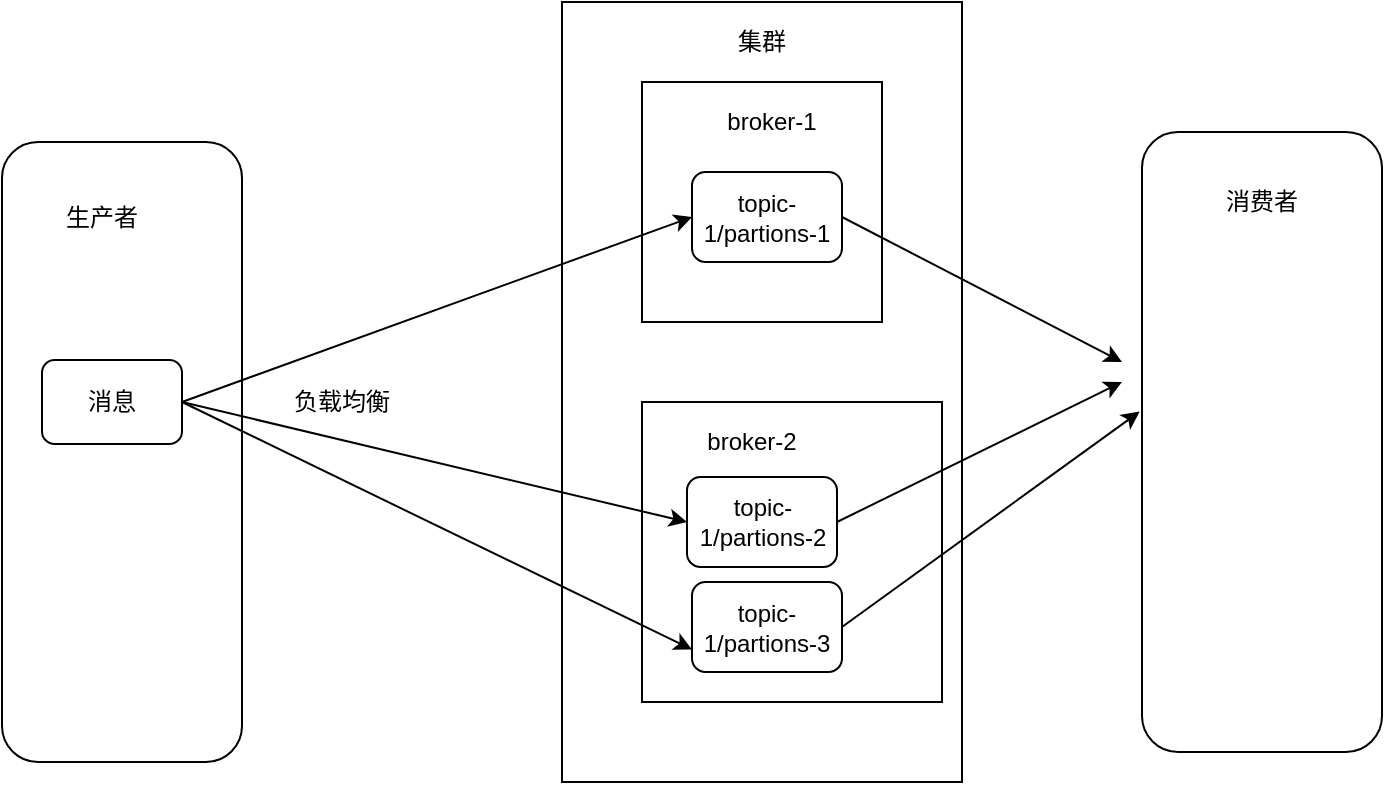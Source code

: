 <mxfile version="10.5.2" type="github"><diagram id="7fy7yBIrwQYgOLBa3Nu9" name="Page-1"><mxGraphModel dx="834" dy="502" grid="1" gridSize="10" guides="1" tooltips="1" connect="1" arrows="1" fold="1" page="1" pageScale="1" pageWidth="850" pageHeight="1100" math="0" shadow="0"><root><mxCell id="0"/><mxCell id="1" parent="0"/><mxCell id="7_Yu6kQQHc4y3qjdYOkN-1" value="" style="rounded=0;whiteSpace=wrap;html=1;" vertex="1" parent="1"><mxGeometry x="300" y="160" width="200" height="390" as="geometry"/></mxCell><mxCell id="7_Yu6kQQHc4y3qjdYOkN-2" value="集群" style="text;html=1;strokeColor=none;fillColor=none;align=center;verticalAlign=middle;whiteSpace=wrap;rounded=0;" vertex="1" parent="1"><mxGeometry x="380" y="170" width="40" height="20" as="geometry"/></mxCell><mxCell id="7_Yu6kQQHc4y3qjdYOkN-3" value="" style="whiteSpace=wrap;html=1;aspect=fixed;" vertex="1" parent="1"><mxGeometry x="340" y="200" width="120" height="120" as="geometry"/></mxCell><mxCell id="7_Yu6kQQHc4y3qjdYOkN-4" value="" style="whiteSpace=wrap;html=1;aspect=fixed;" vertex="1" parent="1"><mxGeometry x="340" y="360" width="150" height="150" as="geometry"/></mxCell><mxCell id="7_Yu6kQQHc4y3qjdYOkN-5" value="broker-1" style="text;html=1;strokeColor=none;fillColor=none;align=center;verticalAlign=middle;whiteSpace=wrap;rounded=0;" vertex="1" parent="1"><mxGeometry x="380" y="210" width="50" height="20" as="geometry"/></mxCell><mxCell id="7_Yu6kQQHc4y3qjdYOkN-6" value="broker-2" style="text;html=1;strokeColor=none;fillColor=none;align=center;verticalAlign=middle;whiteSpace=wrap;rounded=0;" vertex="1" parent="1"><mxGeometry x="370" y="370" width="50" height="20" as="geometry"/></mxCell><mxCell id="7_Yu6kQQHc4y3qjdYOkN-7" value="topic-1/partions-1" style="rounded=1;whiteSpace=wrap;html=1;" vertex="1" parent="1"><mxGeometry x="365" y="245" width="75" height="45" as="geometry"/></mxCell><mxCell id="7_Yu6kQQHc4y3qjdYOkN-8" value="topic-1/partions-3" style="rounded=1;whiteSpace=wrap;html=1;" vertex="1" parent="1"><mxGeometry x="365" y="450" width="75" height="45" as="geometry"/></mxCell><mxCell id="7_Yu6kQQHc4y3qjdYOkN-9" value="topic-1/partions-2" style="rounded=1;whiteSpace=wrap;html=1;" vertex="1" parent="1"><mxGeometry x="362.5" y="397.5" width="75" height="45" as="geometry"/></mxCell><mxCell id="7_Yu6kQQHc4y3qjdYOkN-16" value="" style="rounded=1;whiteSpace=wrap;html=1;" vertex="1" parent="1"><mxGeometry x="20" y="230" width="120" height="310" as="geometry"/></mxCell><mxCell id="7_Yu6kQQHc4y3qjdYOkN-17" value="消息" style="rounded=1;whiteSpace=wrap;html=1;" vertex="1" parent="1"><mxGeometry x="40" y="339" width="70" height="42" as="geometry"/></mxCell><mxCell id="7_Yu6kQQHc4y3qjdYOkN-18" value="生产者" style="text;html=1;strokeColor=none;fillColor=none;align=center;verticalAlign=middle;whiteSpace=wrap;rounded=0;" vertex="1" parent="1"><mxGeometry x="50" y="258" width="40" height="20" as="geometry"/></mxCell><mxCell id="7_Yu6kQQHc4y3qjdYOkN-19" value="" style="endArrow=classic;html=1;entryX=0;entryY=0.5;entryDx=0;entryDy=0;exitX=1;exitY=0.5;exitDx=0;exitDy=0;" edge="1" parent="1" source="7_Yu6kQQHc4y3qjdYOkN-17" target="7_Yu6kQQHc4y3qjdYOkN-7"><mxGeometry width="50" height="50" relative="1" as="geometry"><mxPoint x="170" y="340" as="sourcePoint"/><mxPoint x="220" y="290" as="targetPoint"/></mxGeometry></mxCell><mxCell id="7_Yu6kQQHc4y3qjdYOkN-20" value="" style="endArrow=classic;html=1;entryX=0;entryY=0.5;entryDx=0;entryDy=0;exitX=1;exitY=0.5;exitDx=0;exitDy=0;" edge="1" parent="1" source="7_Yu6kQQHc4y3qjdYOkN-17" target="7_Yu6kQQHc4y3qjdYOkN-9"><mxGeometry width="50" height="50" relative="1" as="geometry"><mxPoint x="160" y="420" as="sourcePoint"/><mxPoint x="210" y="370" as="targetPoint"/></mxGeometry></mxCell><mxCell id="7_Yu6kQQHc4y3qjdYOkN-21" value="" style="endArrow=classic;html=1;entryX=0;entryY=0.75;entryDx=0;entryDy=0;" edge="1" parent="1" target="7_Yu6kQQHc4y3qjdYOkN-8"><mxGeometry width="50" height="50" relative="1" as="geometry"><mxPoint x="110" y="360" as="sourcePoint"/><mxPoint x="190" y="390" as="targetPoint"/></mxGeometry></mxCell><mxCell id="7_Yu6kQQHc4y3qjdYOkN-22" value="负载均衡" style="text;html=1;strokeColor=none;fillColor=none;align=center;verticalAlign=middle;whiteSpace=wrap;rounded=0;" vertex="1" parent="1"><mxGeometry x="160" y="350" width="60" height="20" as="geometry"/></mxCell><mxCell id="7_Yu6kQQHc4y3qjdYOkN-25" value="" style="rounded=1;whiteSpace=wrap;html=1;" vertex="1" parent="1"><mxGeometry x="590" y="225" width="120" height="310" as="geometry"/></mxCell><mxCell id="7_Yu6kQQHc4y3qjdYOkN-26" value="消费者" style="text;html=1;strokeColor=none;fillColor=none;align=center;verticalAlign=middle;whiteSpace=wrap;rounded=0;" vertex="1" parent="1"><mxGeometry x="630" y="250" width="40" height="20" as="geometry"/></mxCell><mxCell id="7_Yu6kQQHc4y3qjdYOkN-27" value="" style="endArrow=classic;html=1;exitX=1;exitY=0.5;exitDx=0;exitDy=0;" edge="1" parent="1" source="7_Yu6kQQHc4y3qjdYOkN-7"><mxGeometry width="50" height="50" relative="1" as="geometry"><mxPoint x="490" y="260" as="sourcePoint"/><mxPoint x="580" y="340" as="targetPoint"/></mxGeometry></mxCell><mxCell id="7_Yu6kQQHc4y3qjdYOkN-28" value="" style="endArrow=classic;html=1;exitX=1;exitY=0.5;exitDx=0;exitDy=0;" edge="1" parent="1" source="7_Yu6kQQHc4y3qjdYOkN-9"><mxGeometry width="50" height="50" relative="1" as="geometry"><mxPoint x="450.118" y="277.059" as="sourcePoint"/><mxPoint x="580" y="350" as="targetPoint"/></mxGeometry></mxCell><mxCell id="7_Yu6kQQHc4y3qjdYOkN-29" value="" style="endArrow=classic;html=1;entryX=-0.01;entryY=0.451;entryDx=0;entryDy=0;exitX=1;exitY=0.5;exitDx=0;exitDy=0;entryPerimeter=0;" edge="1" parent="1" source="7_Yu6kQQHc4y3qjdYOkN-8" target="7_Yu6kQQHc4y3qjdYOkN-25"><mxGeometry width="50" height="50" relative="1" as="geometry"><mxPoint x="460.118" y="287.059" as="sourcePoint"/><mxPoint x="609.529" y="322.353" as="targetPoint"/></mxGeometry></mxCell></root></mxGraphModel></diagram></mxfile>